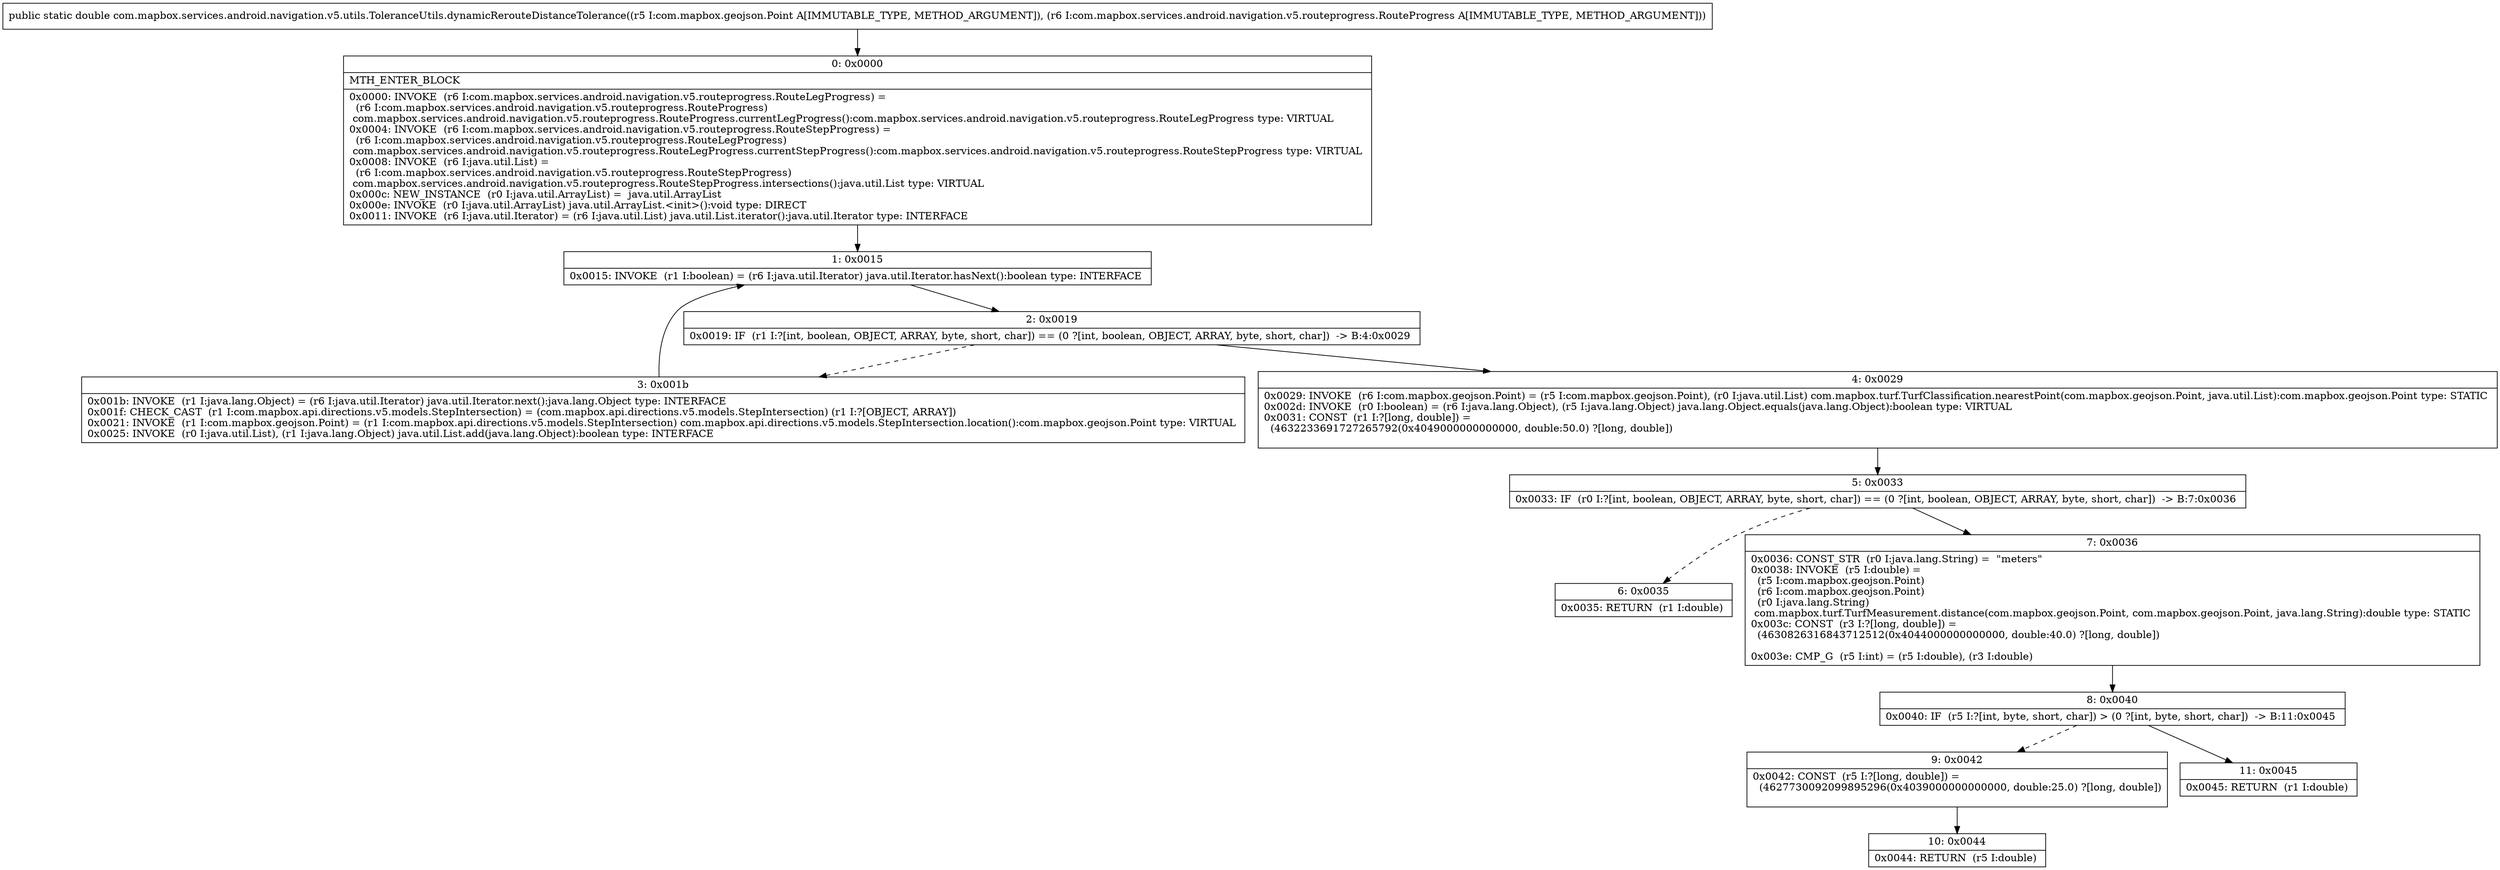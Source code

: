 digraph "CFG forcom.mapbox.services.android.navigation.v5.utils.ToleranceUtils.dynamicRerouteDistanceTolerance(Lcom\/mapbox\/geojson\/Point;Lcom\/mapbox\/services\/android\/navigation\/v5\/routeprogress\/RouteProgress;)D" {
Node_0 [shape=record,label="{0\:\ 0x0000|MTH_ENTER_BLOCK\l|0x0000: INVOKE  (r6 I:com.mapbox.services.android.navigation.v5.routeprogress.RouteLegProgress) = \l  (r6 I:com.mapbox.services.android.navigation.v5.routeprogress.RouteProgress)\l com.mapbox.services.android.navigation.v5.routeprogress.RouteProgress.currentLegProgress():com.mapbox.services.android.navigation.v5.routeprogress.RouteLegProgress type: VIRTUAL \l0x0004: INVOKE  (r6 I:com.mapbox.services.android.navigation.v5.routeprogress.RouteStepProgress) = \l  (r6 I:com.mapbox.services.android.navigation.v5.routeprogress.RouteLegProgress)\l com.mapbox.services.android.navigation.v5.routeprogress.RouteLegProgress.currentStepProgress():com.mapbox.services.android.navigation.v5.routeprogress.RouteStepProgress type: VIRTUAL \l0x0008: INVOKE  (r6 I:java.util.List) = \l  (r6 I:com.mapbox.services.android.navigation.v5.routeprogress.RouteStepProgress)\l com.mapbox.services.android.navigation.v5.routeprogress.RouteStepProgress.intersections():java.util.List type: VIRTUAL \l0x000c: NEW_INSTANCE  (r0 I:java.util.ArrayList) =  java.util.ArrayList \l0x000e: INVOKE  (r0 I:java.util.ArrayList) java.util.ArrayList.\<init\>():void type: DIRECT \l0x0011: INVOKE  (r6 I:java.util.Iterator) = (r6 I:java.util.List) java.util.List.iterator():java.util.Iterator type: INTERFACE \l}"];
Node_1 [shape=record,label="{1\:\ 0x0015|0x0015: INVOKE  (r1 I:boolean) = (r6 I:java.util.Iterator) java.util.Iterator.hasNext():boolean type: INTERFACE \l}"];
Node_2 [shape=record,label="{2\:\ 0x0019|0x0019: IF  (r1 I:?[int, boolean, OBJECT, ARRAY, byte, short, char]) == (0 ?[int, boolean, OBJECT, ARRAY, byte, short, char])  \-\> B:4:0x0029 \l}"];
Node_3 [shape=record,label="{3\:\ 0x001b|0x001b: INVOKE  (r1 I:java.lang.Object) = (r6 I:java.util.Iterator) java.util.Iterator.next():java.lang.Object type: INTERFACE \l0x001f: CHECK_CAST  (r1 I:com.mapbox.api.directions.v5.models.StepIntersection) = (com.mapbox.api.directions.v5.models.StepIntersection) (r1 I:?[OBJECT, ARRAY]) \l0x0021: INVOKE  (r1 I:com.mapbox.geojson.Point) = (r1 I:com.mapbox.api.directions.v5.models.StepIntersection) com.mapbox.api.directions.v5.models.StepIntersection.location():com.mapbox.geojson.Point type: VIRTUAL \l0x0025: INVOKE  (r0 I:java.util.List), (r1 I:java.lang.Object) java.util.List.add(java.lang.Object):boolean type: INTERFACE \l}"];
Node_4 [shape=record,label="{4\:\ 0x0029|0x0029: INVOKE  (r6 I:com.mapbox.geojson.Point) = (r5 I:com.mapbox.geojson.Point), (r0 I:java.util.List) com.mapbox.turf.TurfClassification.nearestPoint(com.mapbox.geojson.Point, java.util.List):com.mapbox.geojson.Point type: STATIC \l0x002d: INVOKE  (r0 I:boolean) = (r6 I:java.lang.Object), (r5 I:java.lang.Object) java.lang.Object.equals(java.lang.Object):boolean type: VIRTUAL \l0x0031: CONST  (r1 I:?[long, double]) = \l  (4632233691727265792(0x4049000000000000, double:50.0) ?[long, double])\l \l}"];
Node_5 [shape=record,label="{5\:\ 0x0033|0x0033: IF  (r0 I:?[int, boolean, OBJECT, ARRAY, byte, short, char]) == (0 ?[int, boolean, OBJECT, ARRAY, byte, short, char])  \-\> B:7:0x0036 \l}"];
Node_6 [shape=record,label="{6\:\ 0x0035|0x0035: RETURN  (r1 I:double) \l}"];
Node_7 [shape=record,label="{7\:\ 0x0036|0x0036: CONST_STR  (r0 I:java.lang.String) =  \"meters\" \l0x0038: INVOKE  (r5 I:double) = \l  (r5 I:com.mapbox.geojson.Point)\l  (r6 I:com.mapbox.geojson.Point)\l  (r0 I:java.lang.String)\l com.mapbox.turf.TurfMeasurement.distance(com.mapbox.geojson.Point, com.mapbox.geojson.Point, java.lang.String):double type: STATIC \l0x003c: CONST  (r3 I:?[long, double]) = \l  (4630826316843712512(0x4044000000000000, double:40.0) ?[long, double])\l \l0x003e: CMP_G  (r5 I:int) = (r5 I:double), (r3 I:double) \l}"];
Node_8 [shape=record,label="{8\:\ 0x0040|0x0040: IF  (r5 I:?[int, byte, short, char]) \> (0 ?[int, byte, short, char])  \-\> B:11:0x0045 \l}"];
Node_9 [shape=record,label="{9\:\ 0x0042|0x0042: CONST  (r5 I:?[long, double]) = \l  (4627730092099895296(0x4039000000000000, double:25.0) ?[long, double])\l \l}"];
Node_10 [shape=record,label="{10\:\ 0x0044|0x0044: RETURN  (r5 I:double) \l}"];
Node_11 [shape=record,label="{11\:\ 0x0045|0x0045: RETURN  (r1 I:double) \l}"];
MethodNode[shape=record,label="{public static double com.mapbox.services.android.navigation.v5.utils.ToleranceUtils.dynamicRerouteDistanceTolerance((r5 I:com.mapbox.geojson.Point A[IMMUTABLE_TYPE, METHOD_ARGUMENT]), (r6 I:com.mapbox.services.android.navigation.v5.routeprogress.RouteProgress A[IMMUTABLE_TYPE, METHOD_ARGUMENT])) }"];
MethodNode -> Node_0;
Node_0 -> Node_1;
Node_1 -> Node_2;
Node_2 -> Node_3[style=dashed];
Node_2 -> Node_4;
Node_3 -> Node_1;
Node_4 -> Node_5;
Node_5 -> Node_6[style=dashed];
Node_5 -> Node_7;
Node_7 -> Node_8;
Node_8 -> Node_9[style=dashed];
Node_8 -> Node_11;
Node_9 -> Node_10;
}

